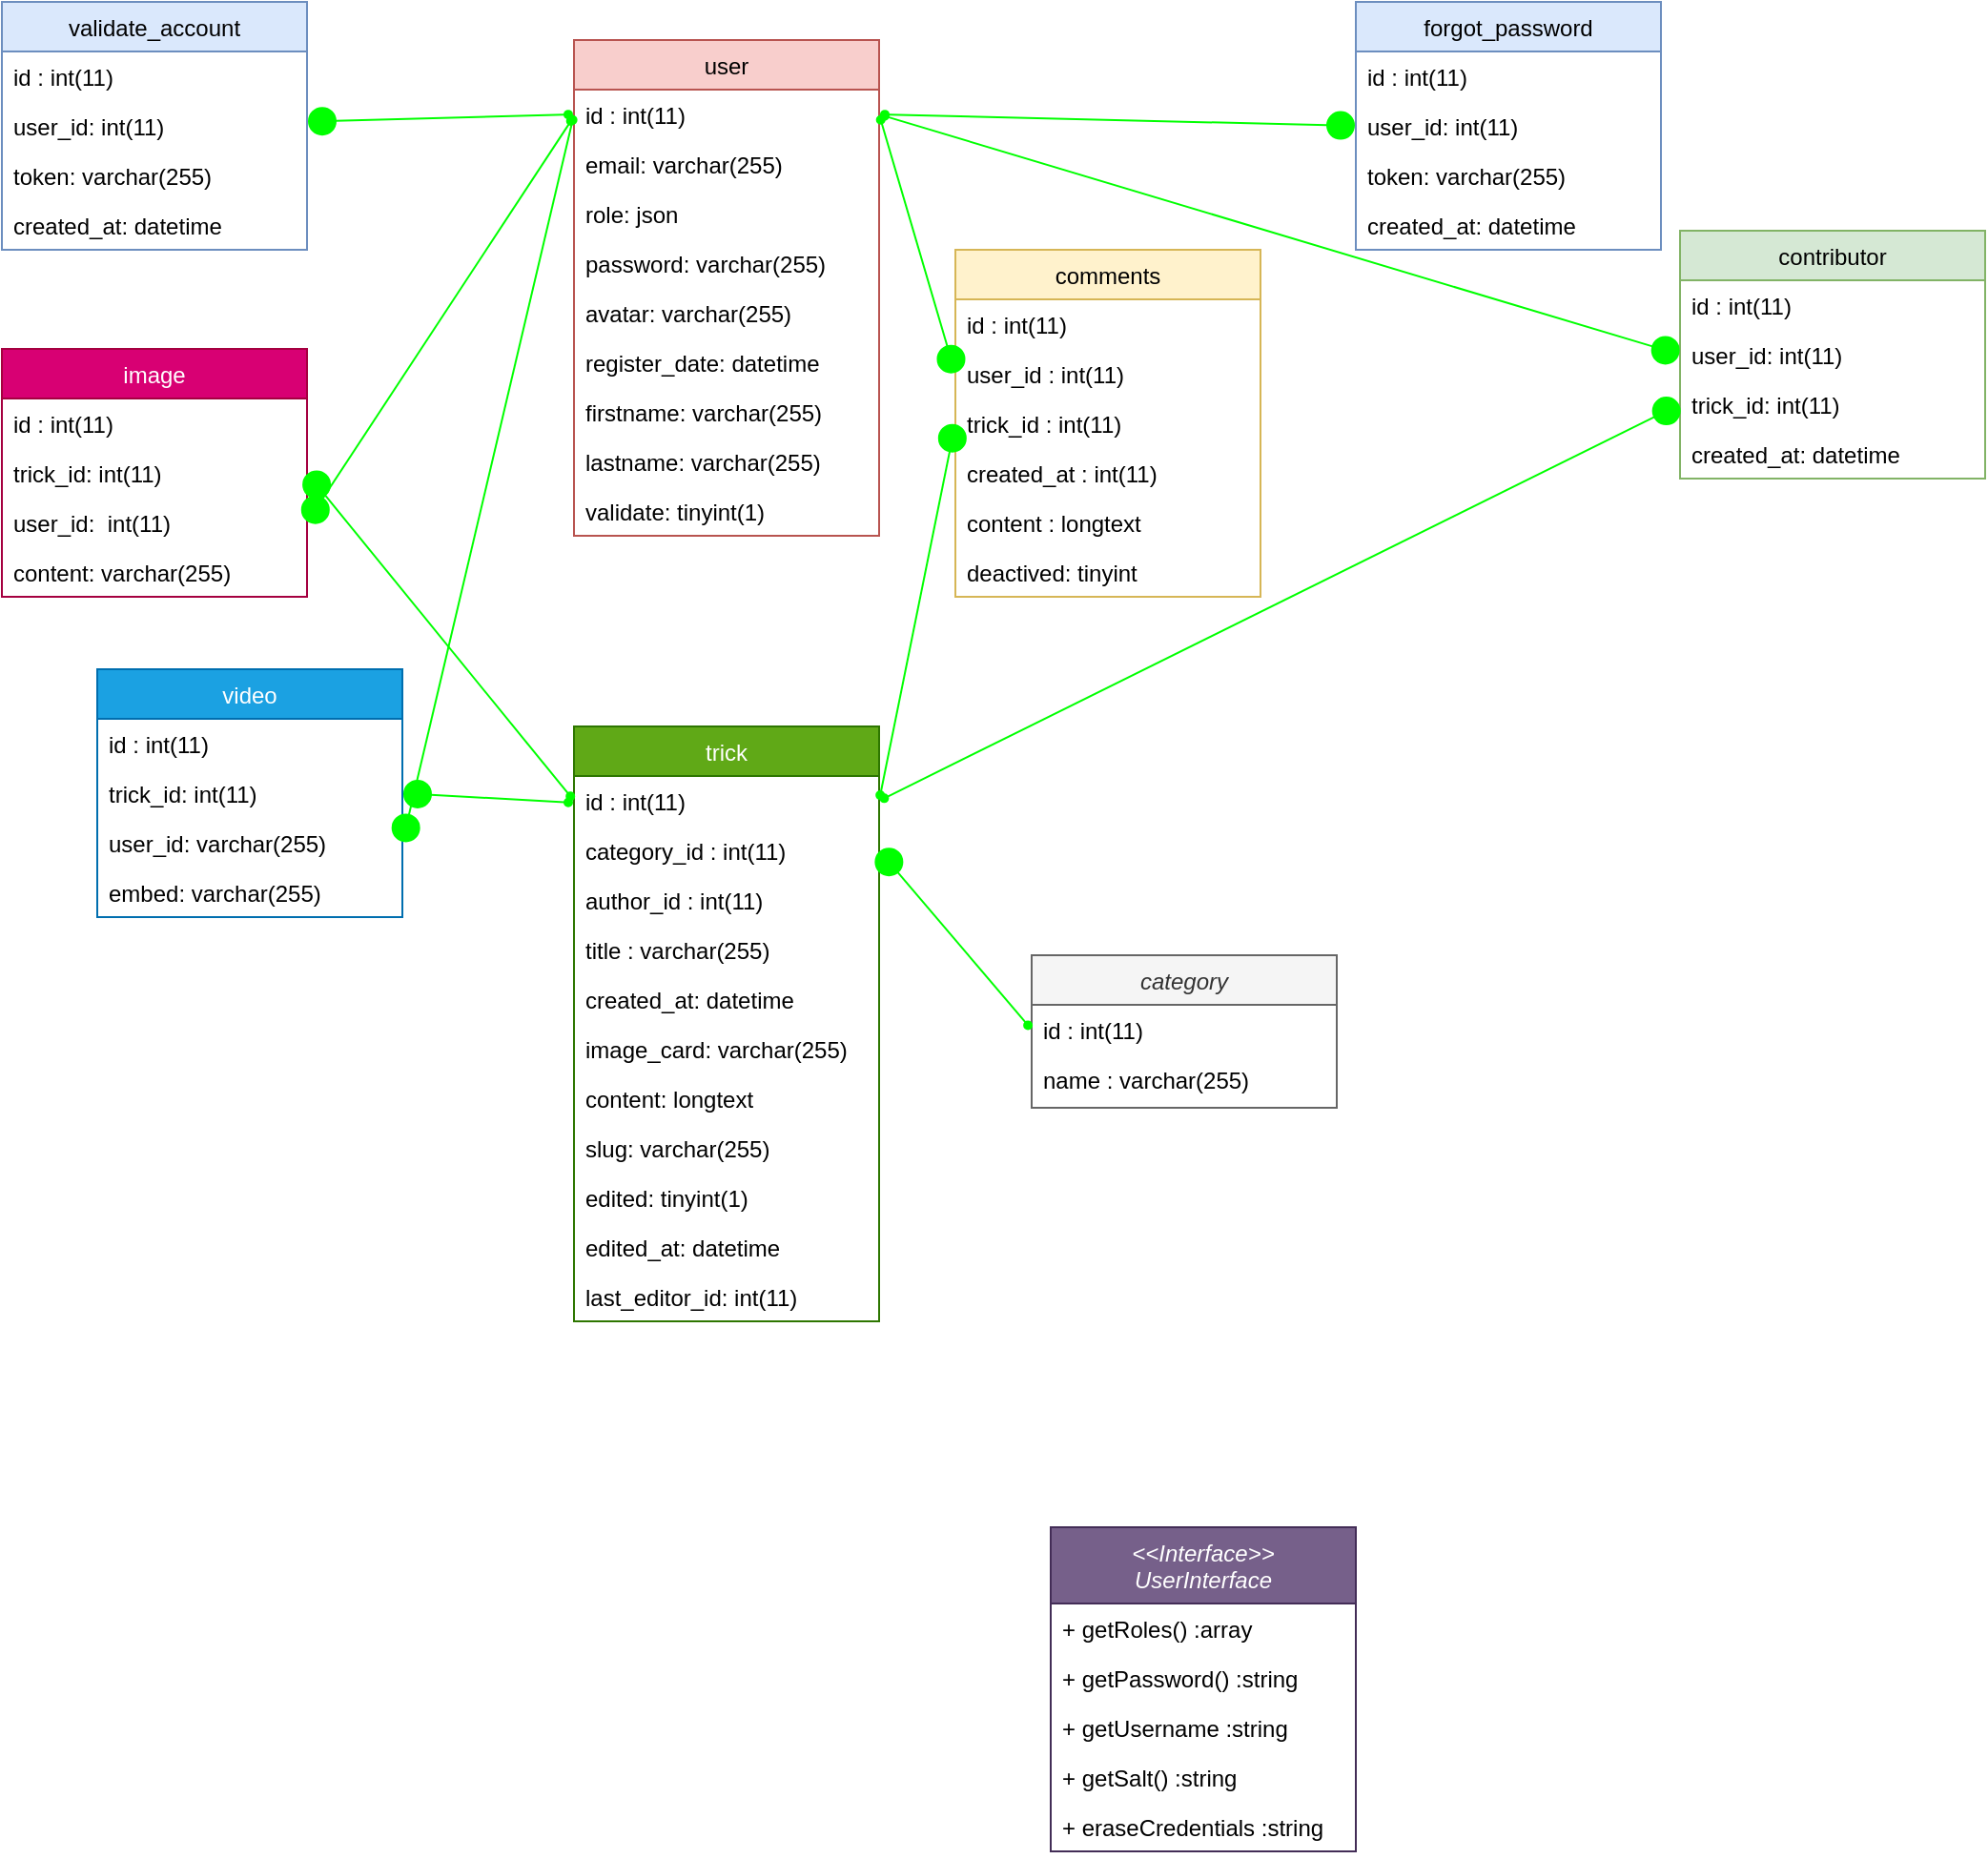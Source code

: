 <mxfile version="14.6.11"><diagram id="C5RBs43oDa-KdzZeNtuy" name="Page-1"><mxGraphModel dx="2249" dy="831" grid="1" gridSize="10" guides="1" tooltips="1" connect="1" arrows="1" fold="1" page="1" pageScale="1" pageWidth="827" pageHeight="1169" math="0" shadow="0"><root><mxCell id="WIyWlLk6GJQsqaUBKTNV-0"/><mxCell id="WIyWlLk6GJQsqaUBKTNV-1" parent="WIyWlLk6GJQsqaUBKTNV-0"/><mxCell id="zkfFHV4jXpPFQw0GAbJ--0" value="category" style="swimlane;fontStyle=2;align=center;verticalAlign=top;childLayout=stackLayout;horizontal=1;startSize=26;horizontalStack=0;resizeParent=1;resizeLast=0;collapsible=1;marginBottom=0;rounded=0;shadow=0;strokeWidth=1;fillColor=#f5f5f5;strokeColor=#666666;fontColor=#333333;" parent="WIyWlLk6GJQsqaUBKTNV-1" vertex="1"><mxGeometry x="310" y="520" width="160" height="80" as="geometry"><mxRectangle x="230" y="140" width="160" height="26" as="alternateBounds"/></mxGeometry></mxCell><mxCell id="zkfFHV4jXpPFQw0GAbJ--1" value="id : int(11)" style="text;align=left;verticalAlign=top;spacingLeft=4;spacingRight=4;overflow=hidden;rotatable=0;points=[[0,0.5],[1,0.5]];portConstraint=eastwest;" parent="zkfFHV4jXpPFQw0GAbJ--0" vertex="1"><mxGeometry y="26" width="160" height="26" as="geometry"/></mxCell><mxCell id="zkfFHV4jXpPFQw0GAbJ--2" value="name : varchar(255)" style="text;align=left;verticalAlign=top;spacingLeft=4;spacingRight=4;overflow=hidden;rotatable=0;points=[[0,0.5],[1,0.5]];portConstraint=eastwest;rounded=0;shadow=0;html=0;" parent="zkfFHV4jXpPFQw0GAbJ--0" vertex="1"><mxGeometry y="52" width="160" height="26" as="geometry"/></mxCell><mxCell id="zkfFHV4jXpPFQw0GAbJ--13" value="image" style="swimlane;fontStyle=0;align=center;verticalAlign=top;childLayout=stackLayout;horizontal=1;startSize=26;horizontalStack=0;resizeParent=1;resizeLast=0;collapsible=1;marginBottom=0;rounded=0;shadow=0;strokeWidth=1;fillColor=#d80073;strokeColor=#A50040;fontColor=#ffffff;" parent="WIyWlLk6GJQsqaUBKTNV-1" vertex="1"><mxGeometry x="-230" y="202" width="160" height="130" as="geometry"><mxRectangle x="340" y="380" width="170" height="26" as="alternateBounds"/></mxGeometry></mxCell><mxCell id="BWPKTakPEPnqIh7gVIwT-39" value="id : int(11)" style="text;align=left;verticalAlign=top;spacingLeft=4;spacingRight=4;overflow=hidden;rotatable=0;points=[[0,0.5],[1,0.5]];portConstraint=eastwest;" parent="zkfFHV4jXpPFQw0GAbJ--13" vertex="1"><mxGeometry y="26" width="160" height="26" as="geometry"/></mxCell><mxCell id="BWPKTakPEPnqIh7gVIwT-44" value="trick_id: int(11)" style="text;align=left;verticalAlign=top;spacingLeft=4;spacingRight=4;overflow=hidden;rotatable=0;points=[[0,0.5],[1,0.5]];portConstraint=eastwest;" parent="zkfFHV4jXpPFQw0GAbJ--13" vertex="1"><mxGeometry y="52" width="160" height="26" as="geometry"/></mxCell><mxCell id="BWPKTakPEPnqIh7gVIwT-46" value="user_id:  int(11)" style="text;align=left;verticalAlign=top;spacingLeft=4;spacingRight=4;overflow=hidden;rotatable=0;points=[[0,0.5],[1,0.5]];portConstraint=eastwest;" parent="zkfFHV4jXpPFQw0GAbJ--13" vertex="1"><mxGeometry y="78" width="160" height="26" as="geometry"/></mxCell><mxCell id="BWPKTakPEPnqIh7gVIwT-45" value="content: varchar(255)" style="text;align=left;verticalAlign=top;spacingLeft=4;spacingRight=4;overflow=hidden;rotatable=0;points=[[0,0.5],[1,0.5]];portConstraint=eastwest;" parent="zkfFHV4jXpPFQw0GAbJ--13" vertex="1"><mxGeometry y="104" width="160" height="26" as="geometry"/></mxCell><mxCell id="zkfFHV4jXpPFQw0GAbJ--17" value="user" style="swimlane;fontStyle=0;align=center;verticalAlign=top;childLayout=stackLayout;horizontal=1;startSize=26;horizontalStack=0;resizeParent=1;resizeLast=0;collapsible=1;marginBottom=0;rounded=0;shadow=0;strokeWidth=1;fillColor=#f8cecc;strokeColor=#b85450;" parent="WIyWlLk6GJQsqaUBKTNV-1" vertex="1"><mxGeometry x="70" y="40" width="160" height="260" as="geometry"><mxRectangle x="550" y="140" width="160" height="26" as="alternateBounds"/></mxGeometry></mxCell><mxCell id="zkfFHV4jXpPFQw0GAbJ--18" value="id : int(11)" style="text;align=left;verticalAlign=top;spacingLeft=4;spacingRight=4;overflow=hidden;rotatable=0;points=[[0,0.5],[1,0.5]];portConstraint=eastwest;" parent="zkfFHV4jXpPFQw0GAbJ--17" vertex="1"><mxGeometry y="26" width="160" height="26" as="geometry"/></mxCell><mxCell id="zkfFHV4jXpPFQw0GAbJ--19" value="email: varchar(255)" style="text;align=left;verticalAlign=top;spacingLeft=4;spacingRight=4;overflow=hidden;rotatable=0;points=[[0,0.5],[1,0.5]];portConstraint=eastwest;rounded=0;shadow=0;html=0;" parent="zkfFHV4jXpPFQw0GAbJ--17" vertex="1"><mxGeometry y="52" width="160" height="26" as="geometry"/></mxCell><mxCell id="zkfFHV4jXpPFQw0GAbJ--20" value="role: json" style="text;align=left;verticalAlign=top;spacingLeft=4;spacingRight=4;overflow=hidden;rotatable=0;points=[[0,0.5],[1,0.5]];portConstraint=eastwest;rounded=0;shadow=0;html=0;" parent="zkfFHV4jXpPFQw0GAbJ--17" vertex="1"><mxGeometry y="78" width="160" height="26" as="geometry"/></mxCell><mxCell id="zkfFHV4jXpPFQw0GAbJ--21" value="password: varchar(255)" style="text;align=left;verticalAlign=top;spacingLeft=4;spacingRight=4;overflow=hidden;rotatable=0;points=[[0,0.5],[1,0.5]];portConstraint=eastwest;rounded=0;shadow=0;html=0;" parent="zkfFHV4jXpPFQw0GAbJ--17" vertex="1"><mxGeometry y="104" width="160" height="26" as="geometry"/></mxCell><mxCell id="zkfFHV4jXpPFQw0GAbJ--22" value="avatar: varchar(255)" style="text;align=left;verticalAlign=top;spacingLeft=4;spacingRight=4;overflow=hidden;rotatable=0;points=[[0,0.5],[1,0.5]];portConstraint=eastwest;rounded=0;shadow=0;html=0;" parent="zkfFHV4jXpPFQw0GAbJ--17" vertex="1"><mxGeometry y="130" width="160" height="26" as="geometry"/></mxCell><mxCell id="BWPKTakPEPnqIh7gVIwT-21" value="register_date: datetime" style="text;align=left;verticalAlign=top;spacingLeft=4;spacingRight=4;overflow=hidden;rotatable=0;points=[[0,0.5],[1,0.5]];portConstraint=eastwest;rounded=0;shadow=0;html=0;" parent="zkfFHV4jXpPFQw0GAbJ--17" vertex="1"><mxGeometry y="156" width="160" height="26" as="geometry"/></mxCell><mxCell id="BWPKTakPEPnqIh7gVIwT-22" value="firstname: varchar(255)" style="text;align=left;verticalAlign=top;spacingLeft=4;spacingRight=4;overflow=hidden;rotatable=0;points=[[0,0.5],[1,0.5]];portConstraint=eastwest;rounded=0;shadow=0;html=0;" parent="zkfFHV4jXpPFQw0GAbJ--17" vertex="1"><mxGeometry y="182" width="160" height="26" as="geometry"/></mxCell><mxCell id="BWPKTakPEPnqIh7gVIwT-23" value="lastname: varchar(255)" style="text;align=left;verticalAlign=top;spacingLeft=4;spacingRight=4;overflow=hidden;rotatable=0;points=[[0,0.5],[1,0.5]];portConstraint=eastwest;rounded=0;shadow=0;html=0;" parent="zkfFHV4jXpPFQw0GAbJ--17" vertex="1"><mxGeometry y="208" width="160" height="26" as="geometry"/></mxCell><mxCell id="BWPKTakPEPnqIh7gVIwT-42" value="validate: tinyint(1)" style="text;align=left;verticalAlign=top;spacingLeft=4;spacingRight=4;overflow=hidden;rotatable=0;points=[[0,0.5],[1,0.5]];portConstraint=eastwest;rounded=0;shadow=0;html=0;" parent="zkfFHV4jXpPFQw0GAbJ--17" vertex="1"><mxGeometry y="234" width="160" height="26" as="geometry"/></mxCell><mxCell id="BWPKTakPEPnqIh7gVIwT-0" value="forgot_password" style="swimlane;fontStyle=0;align=center;verticalAlign=top;childLayout=stackLayout;horizontal=1;startSize=26;horizontalStack=0;resizeParent=1;resizeLast=0;collapsible=1;marginBottom=0;rounded=0;shadow=0;strokeWidth=1;fillColor=#dae8fc;strokeColor=#6c8ebf;" parent="WIyWlLk6GJQsqaUBKTNV-1" vertex="1"><mxGeometry x="480" y="20" width="160" height="130" as="geometry"><mxRectangle x="340" y="380" width="170" height="26" as="alternateBounds"/></mxGeometry></mxCell><mxCell id="BWPKTakPEPnqIh7gVIwT-1" value="id : int(11)" style="text;align=left;verticalAlign=top;spacingLeft=4;spacingRight=4;overflow=hidden;rotatable=0;points=[[0,0.5],[1,0.5]];portConstraint=eastwest;" parent="BWPKTakPEPnqIh7gVIwT-0" vertex="1"><mxGeometry y="26" width="160" height="26" as="geometry"/></mxCell><mxCell id="BWPKTakPEPnqIh7gVIwT-18" value="user_id: int(11)" style="text;align=left;verticalAlign=top;spacingLeft=4;spacingRight=4;overflow=hidden;rotatable=0;points=[[0,0.5],[1,0.5]];portConstraint=eastwest;" parent="BWPKTakPEPnqIh7gVIwT-0" vertex="1"><mxGeometry y="52" width="160" height="26" as="geometry"/></mxCell><mxCell id="BWPKTakPEPnqIh7gVIwT-19" value="token: varchar(255)" style="text;align=left;verticalAlign=top;spacingLeft=4;spacingRight=4;overflow=hidden;rotatable=0;points=[[0,0.5],[1,0.5]];portConstraint=eastwest;" parent="BWPKTakPEPnqIh7gVIwT-0" vertex="1"><mxGeometry y="78" width="160" height="26" as="geometry"/></mxCell><mxCell id="BWPKTakPEPnqIh7gVIwT-20" value="created_at: datetime" style="text;align=left;verticalAlign=top;spacingLeft=4;spacingRight=4;overflow=hidden;rotatable=0;points=[[0,0.5],[1,0.5]];portConstraint=eastwest;" parent="BWPKTakPEPnqIh7gVIwT-0" vertex="1"><mxGeometry y="104" width="160" height="26" as="geometry"/></mxCell><mxCell id="BWPKTakPEPnqIh7gVIwT-3" value="contributor" style="swimlane;fontStyle=0;align=center;verticalAlign=top;childLayout=stackLayout;horizontal=1;startSize=26;horizontalStack=0;resizeParent=1;resizeLast=0;collapsible=1;marginBottom=0;rounded=0;shadow=0;strokeWidth=1;fillColor=#d5e8d4;strokeColor=#82b366;" parent="WIyWlLk6GJQsqaUBKTNV-1" vertex="1"><mxGeometry x="650" y="140" width="160" height="130" as="geometry"><mxRectangle x="340" y="380" width="170" height="26" as="alternateBounds"/></mxGeometry></mxCell><mxCell id="BWPKTakPEPnqIh7gVIwT-35" value="id : int(11)" style="text;align=left;verticalAlign=top;spacingLeft=4;spacingRight=4;overflow=hidden;rotatable=0;points=[[0,0.5],[1,0.5]];portConstraint=eastwest;" parent="BWPKTakPEPnqIh7gVIwT-3" vertex="1"><mxGeometry y="26" width="160" height="26" as="geometry"/></mxCell><mxCell id="BWPKTakPEPnqIh7gVIwT-40" value="user_id: int(11)" style="text;align=left;verticalAlign=top;spacingLeft=4;spacingRight=4;overflow=hidden;rotatable=0;points=[[0,0.5],[1,0.5]];portConstraint=eastwest;" parent="BWPKTakPEPnqIh7gVIwT-3" vertex="1"><mxGeometry y="52" width="160" height="26" as="geometry"/></mxCell><mxCell id="BWPKTakPEPnqIh7gVIwT-41" value="trick_id: int(11)" style="text;align=left;verticalAlign=top;spacingLeft=4;spacingRight=4;overflow=hidden;rotatable=0;points=[[0,0.5],[1,0.5]];portConstraint=eastwest;" parent="BWPKTakPEPnqIh7gVIwT-3" vertex="1"><mxGeometry y="78" width="160" height="26" as="geometry"/></mxCell><mxCell id="BWPKTakPEPnqIh7gVIwT-43" value="created_at: datetime" style="text;align=left;verticalAlign=top;spacingLeft=4;spacingRight=4;overflow=hidden;rotatable=0;points=[[0,0.5],[1,0.5]];portConstraint=eastwest;" parent="BWPKTakPEPnqIh7gVIwT-3" vertex="1"><mxGeometry y="104" width="160" height="26" as="geometry"/></mxCell><mxCell id="BWPKTakPEPnqIh7gVIwT-6" value="comments" style="swimlane;fontStyle=0;align=center;verticalAlign=top;childLayout=stackLayout;horizontal=1;startSize=26;horizontalStack=0;resizeParent=1;resizeLast=0;collapsible=1;marginBottom=0;rounded=0;shadow=0;strokeWidth=1;fillColor=#fff2cc;strokeColor=#d6b656;" parent="WIyWlLk6GJQsqaUBKTNV-1" vertex="1"><mxGeometry x="270" y="150" width="160" height="182" as="geometry"><mxRectangle x="340" y="380" width="170" height="26" as="alternateBounds"/></mxGeometry></mxCell><mxCell id="BWPKTakPEPnqIh7gVIwT-36" value="id : int(11)" style="text;align=left;verticalAlign=top;spacingLeft=4;spacingRight=4;overflow=hidden;rotatable=0;points=[[0,0.5],[1,0.5]];portConstraint=eastwest;" parent="BWPKTakPEPnqIh7gVIwT-6" vertex="1"><mxGeometry y="26" width="160" height="26" as="geometry"/></mxCell><mxCell id="BWPKTakPEPnqIh7gVIwT-52" value="user_id : int(11)" style="text;align=left;verticalAlign=top;spacingLeft=4;spacingRight=4;overflow=hidden;rotatable=0;points=[[0,0.5],[1,0.5]];portConstraint=eastwest;" parent="BWPKTakPEPnqIh7gVIwT-6" vertex="1"><mxGeometry y="52" width="160" height="26" as="geometry"/></mxCell><mxCell id="BWPKTakPEPnqIh7gVIwT-56" value="trick_id : int(11)" style="text;align=left;verticalAlign=top;spacingLeft=4;spacingRight=4;overflow=hidden;rotatable=0;points=[[0,0.5],[1,0.5]];portConstraint=eastwest;" parent="BWPKTakPEPnqIh7gVIwT-6" vertex="1"><mxGeometry y="78" width="160" height="26" as="geometry"/></mxCell><mxCell id="BWPKTakPEPnqIh7gVIwT-53" value="created_at : int(11)" style="text;align=left;verticalAlign=top;spacingLeft=4;spacingRight=4;overflow=hidden;rotatable=0;points=[[0,0.5],[1,0.5]];portConstraint=eastwest;" parent="BWPKTakPEPnqIh7gVIwT-6" vertex="1"><mxGeometry y="104" width="160" height="26" as="geometry"/></mxCell><mxCell id="BWPKTakPEPnqIh7gVIwT-54" value="content : longtext" style="text;align=left;verticalAlign=top;spacingLeft=4;spacingRight=4;overflow=hidden;rotatable=0;points=[[0,0.5],[1,0.5]];portConstraint=eastwest;" parent="BWPKTakPEPnqIh7gVIwT-6" vertex="1"><mxGeometry y="130" width="160" height="26" as="geometry"/></mxCell><mxCell id="BWPKTakPEPnqIh7gVIwT-55" value="deactived: tinyint" style="text;align=left;verticalAlign=top;spacingLeft=4;spacingRight=4;overflow=hidden;rotatable=0;points=[[0,0.5],[1,0.5]];portConstraint=eastwest;" parent="BWPKTakPEPnqIh7gVIwT-6" vertex="1"><mxGeometry y="156" width="160" height="26" as="geometry"/></mxCell><mxCell id="BWPKTakPEPnqIh7gVIwT-9" value="trick" style="swimlane;fontStyle=0;align=center;verticalAlign=top;childLayout=stackLayout;horizontal=1;startSize=26;horizontalStack=0;resizeParent=1;resizeLast=0;collapsible=1;marginBottom=0;rounded=0;shadow=0;strokeWidth=1;fillColor=#60a917;strokeColor=#2D7600;fontColor=#ffffff;" parent="WIyWlLk6GJQsqaUBKTNV-1" vertex="1"><mxGeometry x="70" y="400" width="160" height="312" as="geometry"><mxRectangle x="340" y="380" width="170" height="26" as="alternateBounds"/></mxGeometry></mxCell><mxCell id="BWPKTakPEPnqIh7gVIwT-10" value="id : int(11)" style="text;align=left;verticalAlign=top;spacingLeft=4;spacingRight=4;overflow=hidden;rotatable=0;points=[[0,0.5],[1,0.5]];portConstraint=eastwest;" parent="BWPKTakPEPnqIh7gVIwT-9" vertex="1"><mxGeometry y="26" width="160" height="26" as="geometry"/></mxCell><mxCell id="BWPKTakPEPnqIh7gVIwT-24" value="category_id : int(11)" style="text;align=left;verticalAlign=top;spacingLeft=4;spacingRight=4;overflow=hidden;rotatable=0;points=[[0,0.5],[1,0.5]];portConstraint=eastwest;" parent="BWPKTakPEPnqIh7gVIwT-9" vertex="1"><mxGeometry y="52" width="160" height="26" as="geometry"/></mxCell><mxCell id="BWPKTakPEPnqIh7gVIwT-25" value="author_id : int(11)" style="text;align=left;verticalAlign=top;spacingLeft=4;spacingRight=4;overflow=hidden;rotatable=0;points=[[0,0.5],[1,0.5]];portConstraint=eastwest;" parent="BWPKTakPEPnqIh7gVIwT-9" vertex="1"><mxGeometry y="78" width="160" height="26" as="geometry"/></mxCell><mxCell id="BWPKTakPEPnqIh7gVIwT-26" value="title : varchar(255)&#xA;" style="text;align=left;verticalAlign=top;spacingLeft=4;spacingRight=4;overflow=hidden;rotatable=0;points=[[0,0.5],[1,0.5]];portConstraint=eastwest;" parent="BWPKTakPEPnqIh7gVIwT-9" vertex="1"><mxGeometry y="104" width="160" height="26" as="geometry"/></mxCell><mxCell id="BWPKTakPEPnqIh7gVIwT-27" value="created_at: datetime" style="text;align=left;verticalAlign=top;spacingLeft=4;spacingRight=4;overflow=hidden;rotatable=0;points=[[0,0.5],[1,0.5]];portConstraint=eastwest;" parent="BWPKTakPEPnqIh7gVIwT-9" vertex="1"><mxGeometry y="130" width="160" height="26" as="geometry"/></mxCell><mxCell id="BWPKTakPEPnqIh7gVIwT-31" value="image_card: varchar(255)" style="text;align=left;verticalAlign=top;spacingLeft=4;spacingRight=4;overflow=hidden;rotatable=0;points=[[0,0.5],[1,0.5]];portConstraint=eastwest;" parent="BWPKTakPEPnqIh7gVIwT-9" vertex="1"><mxGeometry y="156" width="160" height="26" as="geometry"/></mxCell><mxCell id="BWPKTakPEPnqIh7gVIwT-32" value="content: longtext" style="text;align=left;verticalAlign=top;spacingLeft=4;spacingRight=4;overflow=hidden;rotatable=0;points=[[0,0.5],[1,0.5]];portConstraint=eastwest;" parent="BWPKTakPEPnqIh7gVIwT-9" vertex="1"><mxGeometry y="182" width="160" height="26" as="geometry"/></mxCell><mxCell id="BWPKTakPEPnqIh7gVIwT-33" value="slug: varchar(255)" style="text;align=left;verticalAlign=top;spacingLeft=4;spacingRight=4;overflow=hidden;rotatable=0;points=[[0,0.5],[1,0.5]];portConstraint=eastwest;" parent="BWPKTakPEPnqIh7gVIwT-9" vertex="1"><mxGeometry y="208" width="160" height="26" as="geometry"/></mxCell><mxCell id="BWPKTakPEPnqIh7gVIwT-28" value="edited: tinyint(1)" style="text;align=left;verticalAlign=top;spacingLeft=4;spacingRight=4;overflow=hidden;rotatable=0;points=[[0,0.5],[1,0.5]];portConstraint=eastwest;" parent="BWPKTakPEPnqIh7gVIwT-9" vertex="1"><mxGeometry y="234" width="160" height="26" as="geometry"/></mxCell><mxCell id="BWPKTakPEPnqIh7gVIwT-29" value="edited_at: datetime" style="text;align=left;verticalAlign=top;spacingLeft=4;spacingRight=4;overflow=hidden;rotatable=0;points=[[0,0.5],[1,0.5]];portConstraint=eastwest;" parent="BWPKTakPEPnqIh7gVIwT-9" vertex="1"><mxGeometry y="260" width="160" height="26" as="geometry"/></mxCell><mxCell id="BWPKTakPEPnqIh7gVIwT-30" value="last_editor_id: int(11)" style="text;align=left;verticalAlign=top;spacingLeft=4;spacingRight=4;overflow=hidden;rotatable=0;points=[[0,0.5],[1,0.5]];portConstraint=eastwest;" parent="BWPKTakPEPnqIh7gVIwT-9" vertex="1"><mxGeometry y="286" width="160" height="26" as="geometry"/></mxCell><mxCell id="BWPKTakPEPnqIh7gVIwT-12" value="video" style="swimlane;fontStyle=0;align=center;verticalAlign=top;childLayout=stackLayout;horizontal=1;startSize=26;horizontalStack=0;resizeParent=1;resizeLast=0;collapsible=1;marginBottom=0;rounded=0;shadow=0;strokeWidth=1;fillColor=#1ba1e2;strokeColor=#006EAF;fontColor=#ffffff;" parent="WIyWlLk6GJQsqaUBKTNV-1" vertex="1"><mxGeometry x="-180" y="370" width="160" height="130" as="geometry"><mxRectangle x="340" y="380" width="170" height="26" as="alternateBounds"/></mxGeometry></mxCell><mxCell id="BWPKTakPEPnqIh7gVIwT-38" value="id : int(11)" style="text;align=left;verticalAlign=top;spacingLeft=4;spacingRight=4;overflow=hidden;rotatable=0;points=[[0,0.5],[1,0.5]];portConstraint=eastwest;" parent="BWPKTakPEPnqIh7gVIwT-12" vertex="1"><mxGeometry y="26" width="160" height="26" as="geometry"/></mxCell><mxCell id="BWPKTakPEPnqIh7gVIwT-47" value="trick_id: int(11)" style="text;align=left;verticalAlign=top;spacingLeft=4;spacingRight=4;overflow=hidden;rotatable=0;points=[[0,0.5],[1,0.5]];portConstraint=eastwest;" parent="BWPKTakPEPnqIh7gVIwT-12" vertex="1"><mxGeometry y="52" width="160" height="26" as="geometry"/></mxCell><mxCell id="BWPKTakPEPnqIh7gVIwT-50" value="user_id: varchar(255)" style="text;align=left;verticalAlign=top;spacingLeft=4;spacingRight=4;overflow=hidden;rotatable=0;points=[[0,0.5],[1,0.5]];portConstraint=eastwest;" parent="BWPKTakPEPnqIh7gVIwT-12" vertex="1"><mxGeometry y="78" width="160" height="26" as="geometry"/></mxCell><mxCell id="BWPKTakPEPnqIh7gVIwT-49" value="embed: varchar(255)" style="text;align=left;verticalAlign=top;spacingLeft=4;spacingRight=4;overflow=hidden;rotatable=0;points=[[0,0.5],[1,0.5]];portConstraint=eastwest;" parent="BWPKTakPEPnqIh7gVIwT-12" vertex="1"><mxGeometry y="104" width="160" height="26" as="geometry"/></mxCell><mxCell id="BWPKTakPEPnqIh7gVIwT-57" style="rounded=0;orthogonalLoop=1;jettySize=auto;html=1;exitX=1;exitY=0.5;exitDx=0;exitDy=0;entryX=0;entryY=0.5;entryDx=0;entryDy=0;startArrow=circle;startFill=1;endArrow=circle;endFill=1;endSize=6;startSize=1;strokeColor=#00FF00;" parent="WIyWlLk6GJQsqaUBKTNV-1" source="BWPKTakPEPnqIh7gVIwT-10" target="BWPKTakPEPnqIh7gVIwT-6" edge="1"><mxGeometry relative="1" as="geometry"/></mxCell><mxCell id="BWPKTakPEPnqIh7gVIwT-58" style="edgeStyle=none;rounded=0;orthogonalLoop=1;jettySize=auto;html=1;exitX=1;exitY=0.5;exitDx=0;exitDy=0;entryX=0;entryY=0.5;entryDx=0;entryDy=0;startArrow=circle;startFill=1;endArrow=circle;endFill=1;strokeColor=#00FF00;startSize=1;" parent="WIyWlLk6GJQsqaUBKTNV-1" source="zkfFHV4jXpPFQw0GAbJ--18" target="BWPKTakPEPnqIh7gVIwT-52" edge="1"><mxGeometry relative="1" as="geometry"/></mxCell><mxCell id="BWPKTakPEPnqIh7gVIwT-59" style="edgeStyle=none;rounded=0;orthogonalLoop=1;jettySize=auto;html=1;exitX=1;exitY=0.5;exitDx=0;exitDy=0;entryX=0;entryY=0.5;entryDx=0;entryDy=0;startArrow=circle;startFill=1;endSize=6;startSize=1;endArrow=circle;endFill=1;strokeColor=#00FF00;" parent="WIyWlLk6GJQsqaUBKTNV-1" source="zkfFHV4jXpPFQw0GAbJ--18" target="BWPKTakPEPnqIh7gVIwT-18" edge="1"><mxGeometry relative="1" as="geometry"/></mxCell><mxCell id="BWPKTakPEPnqIh7gVIwT-62" style="edgeStyle=none;rounded=0;orthogonalLoop=1;jettySize=auto;html=1;exitX=1;exitY=0.5;exitDx=0;exitDy=0;entryX=0;entryY=0.5;entryDx=0;entryDy=0;startArrow=circle;startFill=1;endArrow=circle;endFill=1;startSize=1;strokeColor=#00FF00;" parent="WIyWlLk6GJQsqaUBKTNV-1" source="BWPKTakPEPnqIh7gVIwT-10" target="BWPKTakPEPnqIh7gVIwT-41" edge="1"><mxGeometry relative="1" as="geometry"/></mxCell><mxCell id="BWPKTakPEPnqIh7gVIwT-65" style="edgeStyle=none;rounded=0;orthogonalLoop=1;jettySize=auto;html=1;exitX=0;exitY=0.5;exitDx=0;exitDy=0;entryX=1;entryY=0.5;entryDx=0;entryDy=0;startArrow=circle;startFill=1;endArrow=circle;endFill=1;endSize=6;startSize=1;strokeColor=#00FF00;" parent="WIyWlLk6GJQsqaUBKTNV-1" source="zkfFHV4jXpPFQw0GAbJ--1" target="BWPKTakPEPnqIh7gVIwT-24" edge="1"><mxGeometry relative="1" as="geometry"/></mxCell><mxCell id="BWPKTakPEPnqIh7gVIwT-67" style="edgeStyle=none;rounded=0;orthogonalLoop=1;jettySize=auto;html=1;exitX=1;exitY=0.5;exitDx=0;exitDy=0;entryX=0;entryY=0.5;entryDx=0;entryDy=0;startArrow=circle;startFill=1;endArrow=circle;endFill=1;endSize=1;strokeColor=#00FF00;" parent="WIyWlLk6GJQsqaUBKTNV-1" source="BWPKTakPEPnqIh7gVIwT-50" target="zkfFHV4jXpPFQw0GAbJ--18" edge="1"><mxGeometry relative="1" as="geometry"/></mxCell><mxCell id="BWPKTakPEPnqIh7gVIwT-68" style="edgeStyle=none;rounded=0;orthogonalLoop=1;jettySize=auto;html=1;exitX=1;exitY=0.5;exitDx=0;exitDy=0;startArrow=circle;startFill=1;endArrow=circle;endFill=1;endSize=1;strokeColor=#00FF00;" parent="WIyWlLk6GJQsqaUBKTNV-1" source="BWPKTakPEPnqIh7gVIwT-46" edge="1"><mxGeometry relative="1" as="geometry"><mxPoint x="70" y="80" as="targetPoint"/></mxGeometry></mxCell><mxCell id="BWPKTakPEPnqIh7gVIwT-69" style="edgeStyle=none;rounded=0;orthogonalLoop=1;jettySize=auto;html=1;exitX=1;exitY=0.5;exitDx=0;exitDy=0;entryX=0;entryY=0.5;entryDx=0;entryDy=0;startArrow=circle;startFill=1;endArrow=circle;endFill=1;endSize=1;strokeColor=#00FF00;" parent="WIyWlLk6GJQsqaUBKTNV-1" source="BWPKTakPEPnqIh7gVIwT-44" target="BWPKTakPEPnqIh7gVIwT-10" edge="1"><mxGeometry relative="1" as="geometry"/></mxCell><mxCell id="BWPKTakPEPnqIh7gVIwT-70" style="edgeStyle=none;rounded=0;orthogonalLoop=1;jettySize=auto;html=1;exitX=1;exitY=0.5;exitDx=0;exitDy=0;startArrow=circle;startFill=1;endArrow=circle;endFill=1;endSize=1;strokeColor=#00FF00;" parent="WIyWlLk6GJQsqaUBKTNV-1" source="BWPKTakPEPnqIh7gVIwT-47" edge="1"><mxGeometry relative="1" as="geometry"><mxPoint x="70" y="440" as="targetPoint"/></mxGeometry></mxCell><mxCell id="BWPKTakPEPnqIh7gVIwT-60" style="edgeStyle=none;rounded=0;orthogonalLoop=1;jettySize=auto;html=1;exitX=0;exitY=0.5;exitDx=0;exitDy=0;entryX=1;entryY=0.5;entryDx=0;entryDy=0;endArrow=circle;endFill=1;endSize=1;startArrow=circle;startFill=1;strokeColor=#00FF00;" parent="WIyWlLk6GJQsqaUBKTNV-1" source="BWPKTakPEPnqIh7gVIwT-40" target="zkfFHV4jXpPFQw0GAbJ--18" edge="1"><mxGeometry relative="1" as="geometry"/></mxCell><mxCell id="5sr-fKE9Kv6Rnu_GpU22-0" value="validate_account" style="swimlane;fontStyle=0;align=center;verticalAlign=top;childLayout=stackLayout;horizontal=1;startSize=26;horizontalStack=0;resizeParent=1;resizeLast=0;collapsible=1;marginBottom=0;rounded=0;shadow=0;strokeWidth=1;fillColor=#dae8fc;strokeColor=#6c8ebf;" parent="WIyWlLk6GJQsqaUBKTNV-1" vertex="1"><mxGeometry x="-230" y="20" width="160" height="130" as="geometry"><mxRectangle x="340" y="380" width="170" height="26" as="alternateBounds"/></mxGeometry></mxCell><mxCell id="5sr-fKE9Kv6Rnu_GpU22-1" value="id : int(11)" style="text;align=left;verticalAlign=top;spacingLeft=4;spacingRight=4;overflow=hidden;rotatable=0;points=[[0,0.5],[1,0.5]];portConstraint=eastwest;" parent="5sr-fKE9Kv6Rnu_GpU22-0" vertex="1"><mxGeometry y="26" width="160" height="26" as="geometry"/></mxCell><mxCell id="5sr-fKE9Kv6Rnu_GpU22-2" value="user_id: int(11)" style="text;align=left;verticalAlign=top;spacingLeft=4;spacingRight=4;overflow=hidden;rotatable=0;points=[[0,0.5],[1,0.5]];portConstraint=eastwest;" parent="5sr-fKE9Kv6Rnu_GpU22-0" vertex="1"><mxGeometry y="52" width="160" height="26" as="geometry"/></mxCell><mxCell id="5sr-fKE9Kv6Rnu_GpU22-3" value="token: varchar(255)" style="text;align=left;verticalAlign=top;spacingLeft=4;spacingRight=4;overflow=hidden;rotatable=0;points=[[0,0.5],[1,0.5]];portConstraint=eastwest;" parent="5sr-fKE9Kv6Rnu_GpU22-0" vertex="1"><mxGeometry y="78" width="160" height="26" as="geometry"/></mxCell><mxCell id="5sr-fKE9Kv6Rnu_GpU22-4" value="created_at: datetime" style="text;align=left;verticalAlign=top;spacingLeft=4;spacingRight=4;overflow=hidden;rotatable=0;points=[[0,0.5],[1,0.5]];portConstraint=eastwest;" parent="5sr-fKE9Kv6Rnu_GpU22-0" vertex="1"><mxGeometry y="104" width="160" height="26" as="geometry"/></mxCell><mxCell id="5sr-fKE9Kv6Rnu_GpU22-6" style="edgeStyle=none;rounded=0;orthogonalLoop=1;jettySize=auto;html=1;startArrow=circle;startFill=1;endArrow=circle;endFill=1;endSize=1;strokeColor=#00FF00;entryX=0;entryY=0.5;entryDx=0;entryDy=0;" parent="WIyWlLk6GJQsqaUBKTNV-1" source="5sr-fKE9Kv6Rnu_GpU22-2" target="zkfFHV4jXpPFQw0GAbJ--18" edge="1"><mxGeometry relative="1" as="geometry"><mxPoint x="80" y="90" as="targetPoint"/><mxPoint x="-60" y="303" as="sourcePoint"/></mxGeometry></mxCell><mxCell id="5sr-fKE9Kv6Rnu_GpU22-71" value="&lt;&lt;Interface&gt;&gt;&#xA;UserInterface&#xA;" style="swimlane;fontStyle=2;align=center;verticalAlign=top;childLayout=stackLayout;horizontal=1;startSize=40;horizontalStack=0;resizeParent=1;resizeLast=0;collapsible=1;marginBottom=0;rounded=0;shadow=0;strokeWidth=1;fillColor=#76608a;strokeColor=#432D57;fontColor=#ffffff;" parent="WIyWlLk6GJQsqaUBKTNV-1" vertex="1"><mxGeometry x="320" y="820" width="160" height="170" as="geometry"><mxRectangle x="230" y="140" width="160" height="26" as="alternateBounds"/></mxGeometry></mxCell><mxCell id="5sr-fKE9Kv6Rnu_GpU22-72" value="+ getRoles() :array" style="text;align=left;verticalAlign=top;spacingLeft=4;spacingRight=4;overflow=hidden;rotatable=0;points=[[0,0.5],[1,0.5]];portConstraint=eastwest;" parent="5sr-fKE9Kv6Rnu_GpU22-71" vertex="1"><mxGeometry y="40" width="160" height="26" as="geometry"/></mxCell><mxCell id="5sr-fKE9Kv6Rnu_GpU22-73" value="+ getPassword() :string" style="text;align=left;verticalAlign=top;spacingLeft=4;spacingRight=4;overflow=hidden;rotatable=0;points=[[0,0.5],[1,0.5]];portConstraint=eastwest;" parent="5sr-fKE9Kv6Rnu_GpU22-71" vertex="1"><mxGeometry y="66" width="160" height="26" as="geometry"/></mxCell><mxCell id="5sr-fKE9Kv6Rnu_GpU22-74" value="+ getUsername :string" style="text;align=left;verticalAlign=top;spacingLeft=4;spacingRight=4;overflow=hidden;rotatable=0;points=[[0,0.5],[1,0.5]];portConstraint=eastwest;" parent="5sr-fKE9Kv6Rnu_GpU22-71" vertex="1"><mxGeometry y="92" width="160" height="26" as="geometry"/></mxCell><mxCell id="5sr-fKE9Kv6Rnu_GpU22-75" value="+ getSalt() :string" style="text;align=left;verticalAlign=top;spacingLeft=4;spacingRight=4;overflow=hidden;rotatable=0;points=[[0,0.5],[1,0.5]];portConstraint=eastwest;" parent="5sr-fKE9Kv6Rnu_GpU22-71" vertex="1"><mxGeometry y="118" width="160" height="26" as="geometry"/></mxCell><mxCell id="5sr-fKE9Kv6Rnu_GpU22-76" value="+ eraseCredentials :string" style="text;align=left;verticalAlign=top;spacingLeft=4;spacingRight=4;overflow=hidden;rotatable=0;points=[[0,0.5],[1,0.5]];portConstraint=eastwest;" parent="5sr-fKE9Kv6Rnu_GpU22-71" vertex="1"><mxGeometry y="144" width="160" height="26" as="geometry"/></mxCell></root></mxGraphModel></diagram></mxfile>